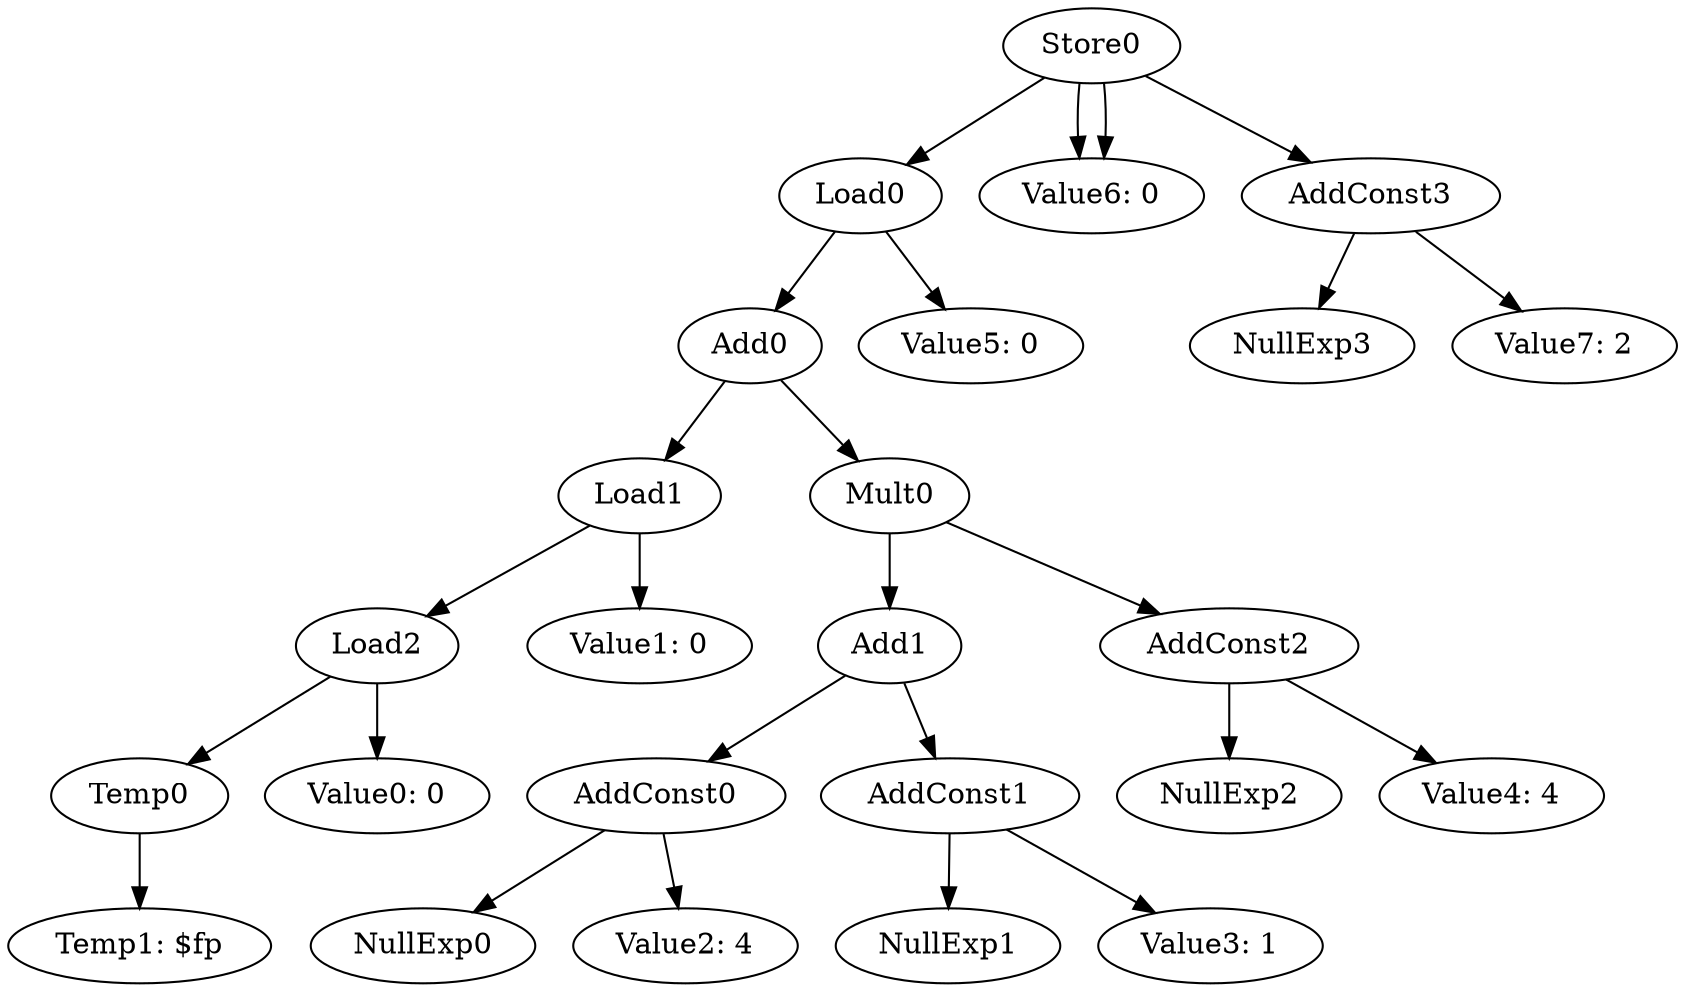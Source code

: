 digraph {
	ordering = out;
	AddConst3 -> NullExp3;
	AddConst3 -> "Value7: 2";
	Load1 -> Load2;
	Load1 -> "Value1: 0";
	AddConst2 -> NullExp2;
	AddConst2 -> "Value4: 4";
	Temp0 -> "Temp1: $fp";
	Load2 -> Temp0;
	Load2 -> "Value0: 0";
	Add0 -> Load1;
	Add0 -> Mult0;
	AddConst0 -> NullExp0;
	AddConst0 -> "Value2: 4";
	Store0 -> Load0;
	Store0 -> "Value6: 0";
	Store0 -> AddConst3;
	Store0 -> "Value6: 0";
	Add1 -> AddConst0;
	Add1 -> AddConst1;
	AddConst1 -> NullExp1;
	AddConst1 -> "Value3: 1";
	Mult0 -> Add1;
	Mult0 -> AddConst2;
	Load0 -> Add0;
	Load0 -> "Value5: 0";
}

